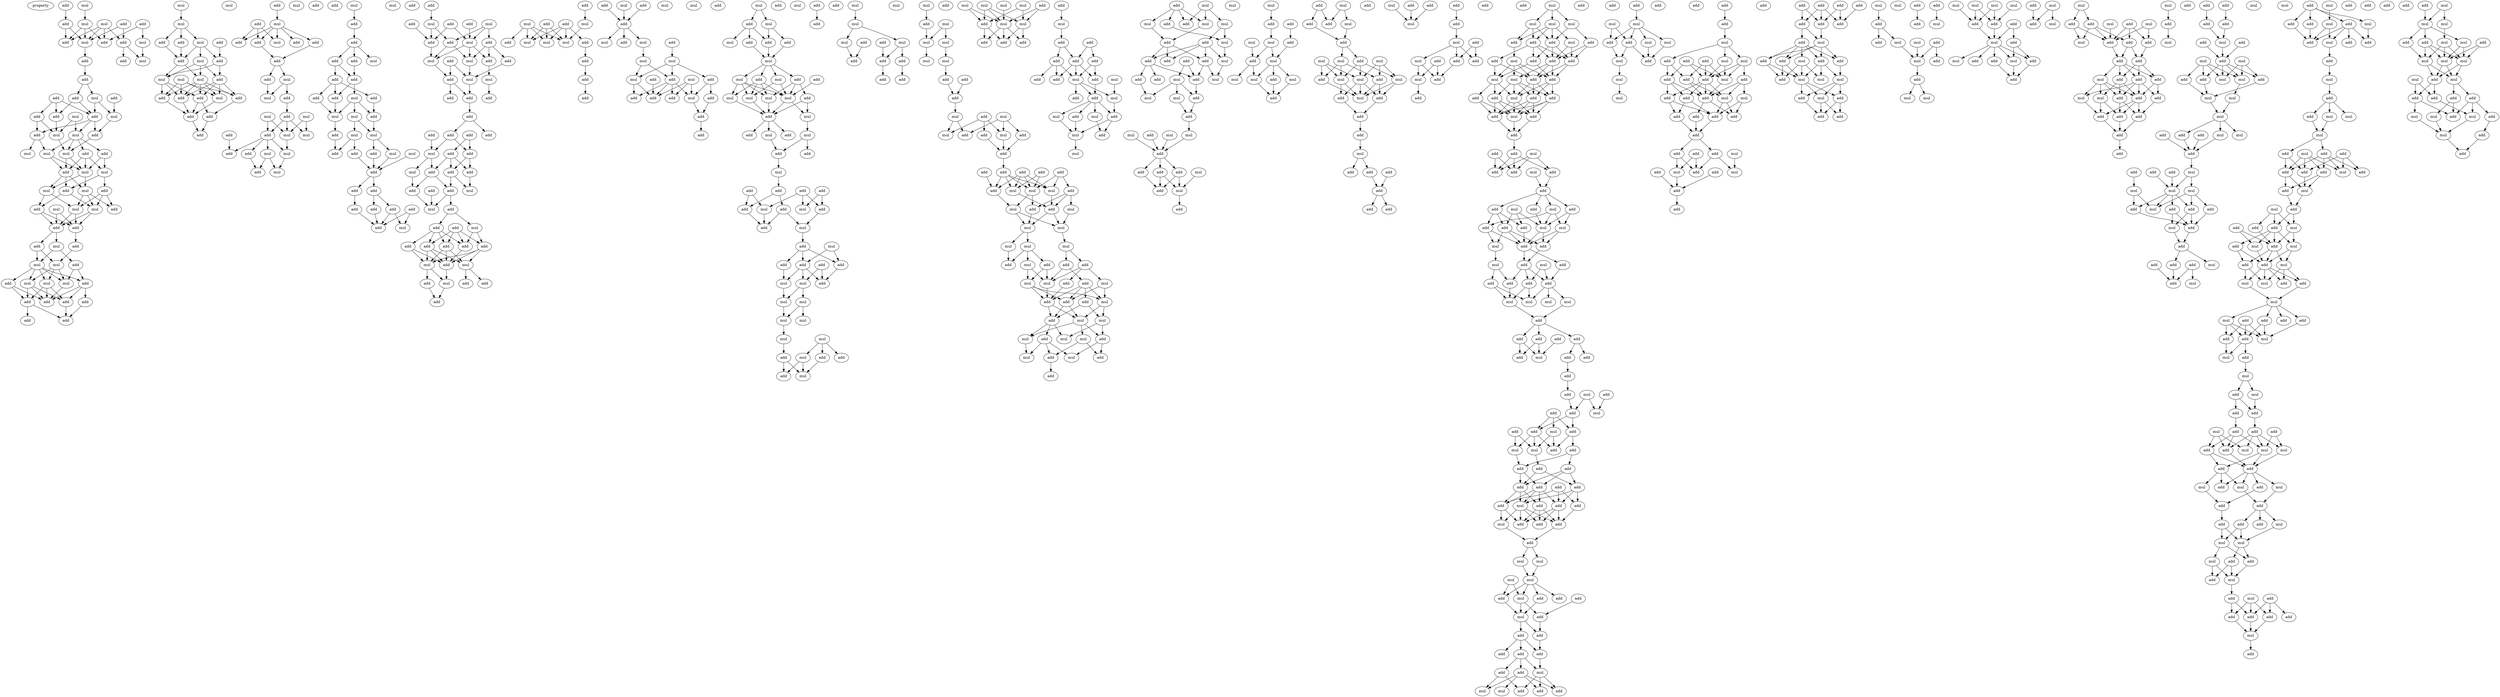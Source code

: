 digraph {
    node [fontcolor=black]
    property [mul=2,lf=1.9]
    0 [ label = mul ];
    1 [ label = add ];
    2 [ label = add ];
    3 [ label = mul ];
    4 [ label = mul ];
    5 [ label = add ];
    6 [ label = add ];
    7 [ label = add ];
    8 [ label = add ];
    9 [ label = mul ];
    10 [ label = mul ];
    11 [ label = add ];
    12 [ label = add ];
    13 [ label = add ];
    14 [ label = mul ];
    15 [ label = add ];
    16 [ label = mul ];
    17 [ label = add ];
    18 [ label = add ];
    19 [ label = add ];
    20 [ label = add ];
    21 [ label = mul ];
    22 [ label = mul ];
    23 [ label = add ];
    24 [ label = add ];
    25 [ label = add ];
    26 [ label = mul ];
    27 [ label = mul ];
    28 [ label = add ];
    29 [ label = mul ];
    30 [ label = mul ];
    31 [ label = add ];
    32 [ label = add ];
    33 [ label = mul ];
    34 [ label = mul ];
    35 [ label = mul ];
    36 [ label = add ];
    37 [ label = add ];
    38 [ label = mul ];
    39 [ label = add ];
    40 [ label = mul ];
    41 [ label = add ];
    42 [ label = add ];
    43 [ label = mul ];
    44 [ label = mul ];
    45 [ label = mul ];
    46 [ label = add ];
    47 [ label = add ];
    48 [ label = mul ];
    49 [ label = add ];
    50 [ label = add ];
    51 [ label = add ];
    52 [ label = mul ];
    53 [ label = mul ];
    54 [ label = mul ];
    55 [ label = add ];
    56 [ label = mul ];
    57 [ label = mul ];
    58 [ label = add ];
    59 [ label = add ];
    60 [ label = add ];
    61 [ label = add ];
    62 [ label = add ];
    63 [ label = add ];
    64 [ label = mul ];
    65 [ label = add ];
    66 [ label = mul ];
    67 [ label = add ];
    68 [ label = add ];
    69 [ label = add ];
    70 [ label = mul ];
    71 [ label = mul ];
    72 [ label = add ];
    73 [ label = add ];
    74 [ label = mul ];
    75 [ label = add ];
    76 [ label = mul ];
    77 [ label = mul ];
    78 [ label = add ];
    79 [ label = mul ];
    80 [ label = add ];
    81 [ label = add ];
    82 [ label = add ];
    83 [ label = add ];
    84 [ label = add ];
    85 [ label = add ];
    86 [ label = mul ];
    87 [ label = add ];
    88 [ label = add ];
    89 [ label = mul ];
    90 [ label = add ];
    91 [ label = mul ];
    92 [ label = add ];
    93 [ label = add ];
    94 [ label = add ];
    95 [ label = add ];
    96 [ label = add ];
    97 [ label = mul ];
    98 [ label = mul ];
    99 [ label = mul ];
    100 [ label = add ];
    101 [ label = mul ];
    102 [ label = mul ];
    103 [ label = add ];
    104 [ label = add ];
    105 [ label = mul ];
    106 [ label = add ];
    107 [ label = mul ];
    108 [ label = add ];
    109 [ label = mul ];
    110 [ label = mul ];
    111 [ label = add ];
    112 [ label = mul ];
    113 [ label = add ];
    114 [ label = add ];
    115 [ label = add ];
    116 [ label = mul ];
    117 [ label = mul ];
    118 [ label = add ];
    119 [ label = add ];
    120 [ label = add ];
    121 [ label = add ];
    122 [ label = mul ];
    123 [ label = add ];
    124 [ label = add ];
    125 [ label = add ];
    126 [ label = mul ];
    127 [ label = add ];
    128 [ label = add ];
    129 [ label = mul ];
    130 [ label = add ];
    131 [ label = mul ];
    132 [ label = mul ];
    133 [ label = mul ];
    134 [ label = add ];
    135 [ label = add ];
    136 [ label = add ];
    137 [ label = add ];
    138 [ label = mul ];
    139 [ label = mul ];
    140 [ label = add ];
    141 [ label = add ];
    142 [ label = add ];
    143 [ label = add ];
    144 [ label = add ];
    145 [ label = add ];
    146 [ label = add ];
    147 [ label = add ];
    148 [ label = mul ];
    149 [ label = add ];
    150 [ label = add ];
    151 [ label = mul ];
    152 [ label = add ];
    153 [ label = add ];
    154 [ label = add ];
    155 [ label = mul ];
    156 [ label = add ];
    157 [ label = add ];
    158 [ label = mul ];
    159 [ label = add ];
    160 [ label = add ];
    161 [ label = add ];
    162 [ label = mul ];
    163 [ label = add ];
    164 [ label = mul ];
    165 [ label = add ];
    166 [ label = mul ];
    167 [ label = mul ];
    168 [ label = add ];
    169 [ label = add ];
    170 [ label = add ];
    171 [ label = add ];
    172 [ label = add ];
    173 [ label = add ];
    174 [ label = add ];
    175 [ label = add ];
    176 [ label = mul ];
    177 [ label = add ];
    178 [ label = add ];
    179 [ label = add ];
    180 [ label = mul ];
    181 [ label = add ];
    182 [ label = add ];
    183 [ label = add ];
    184 [ label = add ];
    185 [ label = mul ];
    186 [ label = add ];
    187 [ label = mul ];
    188 [ label = add ];
    189 [ label = mul ];
    190 [ label = add ];
    191 [ label = add ];
    192 [ label = add ];
    193 [ label = add ];
    194 [ label = add ];
    195 [ label = add ];
    196 [ label = add ];
    197 [ label = mul ];
    198 [ label = add ];
    199 [ label = mul ];
    200 [ label = add ];
    201 [ label = add ];
    202 [ label = add ];
    203 [ label = mul ];
    204 [ label = add ];
    205 [ label = add ];
    206 [ label = add ];
    207 [ label = mul ];
    208 [ label = add ];
    209 [ label = mul ];
    210 [ label = add ];
    211 [ label = mul ];
    212 [ label = mul ];
    213 [ label = mul ];
    214 [ label = add ];
    215 [ label = add ];
    216 [ label = add ];
    217 [ label = add ];
    218 [ label = mul ];
    219 [ label = add ];
    220 [ label = mul ];
    221 [ label = add ];
    222 [ label = add ];
    223 [ label = add ];
    224 [ label = mul ];
    225 [ label = mul ];
    226 [ label = add ];
    227 [ label = mul ];
    228 [ label = mul ];
    229 [ label = mul ];
    230 [ label = add ];
    231 [ label = add ];
    232 [ label = mul ];
    233 [ label = mul ];
    234 [ label = add ];
    235 [ label = add ];
    236 [ label = add ];
    237 [ label = add ];
    238 [ label = add ];
    239 [ label = mul ];
    240 [ label = add ];
    241 [ label = add ];
    242 [ label = add ];
    243 [ label = mul ];
    244 [ label = add ];
    245 [ label = mul ];
    246 [ label = add ];
    247 [ label = add ];
    248 [ label = mul ];
    249 [ label = add ];
    250 [ label = mul ];
    251 [ label = add ];
    252 [ label = mul ];
    253 [ label = mul ];
    254 [ label = add ];
    255 [ label = add ];
    256 [ label = mul ];
    257 [ label = mul ];
    258 [ label = add ];
    259 [ label = mul ];
    260 [ label = mul ];
    261 [ label = add ];
    262 [ label = mul ];
    263 [ label = mul ];
    264 [ label = add ];
    265 [ label = mul ];
    266 [ label = add ];
    267 [ label = add ];
    268 [ label = add ];
    269 [ label = mul ];
    270 [ label = add ];
    271 [ label = add ];
    272 [ label = add ];
    273 [ label = add ];
    274 [ label = mul ];
    275 [ label = mul ];
    276 [ label = add ];
    277 [ label = add ];
    278 [ label = add ];
    279 [ label = add ];
    280 [ label = mul ];
    281 [ label = mul ];
    282 [ label = add ];
    283 [ label = add ];
    284 [ label = add ];
    285 [ label = add ];
    286 [ label = add ];
    287 [ label = add ];
    288 [ label = add ];
    289 [ label = mul ];
    290 [ label = mul ];
    291 [ label = mul ];
    292 [ label = mul ];
    293 [ label = mul ];
    294 [ label = mul ];
    295 [ label = mul ];
    296 [ label = mul ];
    297 [ label = mul ];
    298 [ label = add ];
    299 [ label = add ];
    300 [ label = add ];
    301 [ label = mul ];
    302 [ label = add ];
    303 [ label = mul ];
    304 [ label = add ];
    305 [ label = add ];
    306 [ label = add ];
    307 [ label = mul ];
    308 [ label = mul ];
    309 [ label = add ];
    310 [ label = mul ];
    311 [ label = mul ];
    312 [ label = add ];
    313 [ label = mul ];
    314 [ label = add ];
    315 [ label = add ];
    316 [ label = add ];
    317 [ label = add ];
    318 [ label = add ];
    319 [ label = mul ];
    320 [ label = add ];
    321 [ label = add ];
    322 [ label = mul ];
    323 [ label = mul ];
    324 [ label = mul ];
    325 [ label = mul ];
    326 [ label = mul ];
    327 [ label = add ];
    328 [ label = add ];
    329 [ label = add ];
    330 [ label = mul ];
    331 [ label = add ];
    332 [ label = mul ];
    333 [ label = mul ];
    334 [ label = mul ];
    335 [ label = add ];
    336 [ label = add ];
    337 [ label = add ];
    338 [ label = add ];
    339 [ label = add ];
    340 [ label = add ];
    341 [ label = add ];
    342 [ label = add ];
    343 [ label = add ];
    344 [ label = mul ];
    345 [ label = add ];
    346 [ label = add ];
    347 [ label = mul ];
    348 [ label = mul ];
    349 [ label = add ];
    350 [ label = add ];
    351 [ label = mul ];
    352 [ label = mul ];
    353 [ label = mul ];
    354 [ label = mul ];
    355 [ label = mul ];
    356 [ label = mul ];
    357 [ label = mul ];
    358 [ label = add ];
    359 [ label = mul ];
    360 [ label = add ];
    361 [ label = add ];
    362 [ label = add ];
    363 [ label = mul ];
    364 [ label = mul ];
    365 [ label = add ];
    366 [ label = add ];
    367 [ label = mul ];
    368 [ label = add ];
    369 [ label = mul ];
    370 [ label = add ];
    371 [ label = add ];
    372 [ label = add ];
    373 [ label = mul ];
    374 [ label = mul ];
    375 [ label = mul ];
    376 [ label = mul ];
    377 [ label = add ];
    378 [ label = add ];
    379 [ label = mul ];
    380 [ label = mul ];
    381 [ label = add ];
    382 [ label = mul ];
    383 [ label = add ];
    384 [ label = add ];
    385 [ label = mul ];
    386 [ label = mul ];
    387 [ label = add ];
    388 [ label = mul ];
    389 [ label = mul ];
    390 [ label = mul ];
    391 [ label = mul ];
    392 [ label = add ];
    393 [ label = add ];
    394 [ label = add ];
    395 [ label = add ];
    396 [ label = add ];
    397 [ label = mul ];
    398 [ label = add ];
    399 [ label = add ];
    400 [ label = add ];
    401 [ label = add ];
    402 [ label = add ];
    403 [ label = add ];
    404 [ label = mul ];
    405 [ label = add ];
    406 [ label = mul ];
    407 [ label = add ];
    408 [ label = mul ];
    409 [ label = add ];
    410 [ label = add ];
    411 [ label = mul ];
    412 [ label = add ];
    413 [ label = mul ];
    414 [ label = add ];
    415 [ label = mul ];
    416 [ label = add ];
    417 [ label = mul ];
    418 [ label = add ];
    419 [ label = mul ];
    420 [ label = mul ];
    421 [ label = add ];
    422 [ label = add ];
    423 [ label = mul ];
    424 [ label = mul ];
    425 [ label = mul ];
    426 [ label = add ];
    427 [ label = add ];
    428 [ label = add ];
    429 [ label = add ];
    430 [ label = add ];
    431 [ label = add ];
    432 [ label = mul ];
    433 [ label = add ];
    434 [ label = add ];
    435 [ label = mul ];
    436 [ label = add ];
    437 [ label = mul ];
    438 [ label = mul ];
    439 [ label = mul ];
    440 [ label = add ];
    441 [ label = add ];
    442 [ label = mul ];
    443 [ label = add ];
    444 [ label = mul ];
    445 [ label = mul ];
    446 [ label = add ];
    447 [ label = add ];
    448 [ label = add ];
    449 [ label = add ];
    450 [ label = mul ];
    451 [ label = add ];
    452 [ label = mul ];
    453 [ label = add ];
    454 [ label = mul ];
    455 [ label = mul ];
    456 [ label = add ];
    457 [ label = add ];
    458 [ label = add ];
    459 [ label = mul ];
    460 [ label = mul ];
    461 [ label = add ];
    462 [ label = mul ];
    463 [ label = add ];
    464 [ label = mul ];
    465 [ label = mul ];
    466 [ label = mul ];
    467 [ label = add ];
    468 [ label = mul ];
    469 [ label = add ];
    470 [ label = add ];
    471 [ label = mul ];
    472 [ label = add ];
    473 [ label = add ];
    474 [ label = add ];
    475 [ label = mul ];
    476 [ label = mul ];
    477 [ label = mul ];
    478 [ label = mul ];
    479 [ label = add ];
    480 [ label = mul ];
    481 [ label = mul ];
    482 [ label = add ];
    483 [ label = add ];
    484 [ label = add ];
    485 [ label = mul ];
    486 [ label = add ];
    487 [ label = add ];
    488 [ label = add ];
    489 [ label = mul ];
    490 [ label = add ];
    491 [ label = add ];
    492 [ label = add ];
    493 [ label = add ];
    494 [ label = add ];
    495 [ label = mul ];
    496 [ label = add ];
    497 [ label = add ];
    498 [ label = add ];
    499 [ label = mul ];
    500 [ label = add ];
    501 [ label = add ];
    502 [ label = add ];
    503 [ label = mul ];
    504 [ label = add ];
    505 [ label = add ];
    506 [ label = add ];
    507 [ label = add ];
    508 [ label = add ];
    509 [ label = mul ];
    510 [ label = add ];
    511 [ label = mul ];
    512 [ label = mul ];
    513 [ label = add ];
    514 [ label = mul ];
    515 [ label = mul ];
    516 [ label = mul ];
    517 [ label = mul ];
    518 [ label = add ];
    519 [ label = add ];
    520 [ label = add ];
    521 [ label = add ];
    522 [ label = add ];
    523 [ label = add ];
    524 [ label = add ];
    525 [ label = add ];
    526 [ label = mul ];
    527 [ label = mul ];
    528 [ label = mul ];
    529 [ label = add ];
    530 [ label = add ];
    531 [ label = mul ];
    532 [ label = add ];
    533 [ label = add ];
    534 [ label = add ];
    535 [ label = add ];
    536 [ label = add ];
    537 [ label = add ];
    538 [ label = mul ];
    539 [ label = add ];
    540 [ label = mul ];
    541 [ label = add ];
    542 [ label = add ];
    543 [ label = add ];
    544 [ label = add ];
    545 [ label = mul ];
    546 [ label = add ];
    547 [ label = add ];
    548 [ label = mul ];
    549 [ label = add ];
    550 [ label = mul ];
    551 [ label = add ];
    552 [ label = add ];
    553 [ label = mul ];
    554 [ label = add ];
    555 [ label = mul ];
    556 [ label = add ];
    557 [ label = add ];
    558 [ label = add ];
    559 [ label = add ];
    560 [ label = mul ];
    561 [ label = mul ];
    562 [ label = mul ];
    563 [ label = add ];
    564 [ label = add ];
    565 [ label = add ];
    566 [ label = add ];
    567 [ label = add ];
    568 [ label = add ];
    569 [ label = mul ];
    570 [ label = mul ];
    571 [ label = mul ];
    572 [ label = mul ];
    573 [ label = add ];
    574 [ label = add ];
    575 [ label = add ];
    576 [ label = add ];
    577 [ label = add ];
    578 [ label = add ];
    579 [ label = add ];
    580 [ label = add ];
    581 [ label = mul ];
    582 [ label = add ];
    583 [ label = add ];
    584 [ label = add ];
    585 [ label = add ];
    586 [ label = add ];
    587 [ label = mul ];
    588 [ label = mul ];
    589 [ label = add ];
    590 [ label = add ];
    591 [ label = add ];
    592 [ label = add ];
    593 [ label = mul ];
    594 [ label = add ];
    595 [ label = mul ];
    596 [ label = mul ];
    597 [ label = add ];
    598 [ label = add ];
    599 [ label = add ];
    600 [ label = add ];
    601 [ label = add ];
    602 [ label = add ];
    603 [ label = add ];
    604 [ label = add ];
    605 [ label = add ];
    606 [ label = add ];
    607 [ label = add ];
    608 [ label = mul ];
    609 [ label = add ];
    610 [ label = add ];
    611 [ label = add ];
    612 [ label = add ];
    613 [ label = add ];
    614 [ label = mul ];
    615 [ label = add ];
    616 [ label = mul ];
    617 [ label = mul ];
    618 [ label = mul ];
    619 [ label = mul ];
    620 [ label = add ];
    621 [ label = mul ];
    622 [ label = add ];
    623 [ label = add ];
    624 [ label = add ];
    625 [ label = add ];
    626 [ label = mul ];
    627 [ label = add ];
    628 [ label = add ];
    629 [ label = add ];
    630 [ label = add ];
    631 [ label = add ];
    632 [ label = add ];
    633 [ label = add ];
    634 [ label = mul ];
    635 [ label = mul ];
    636 [ label = add ];
    637 [ label = add ];
    638 [ label = add ];
    639 [ label = mul ];
    640 [ label = add ];
    641 [ label = mul ];
    642 [ label = mul ];
    643 [ label = add ];
    644 [ label = mul ];
    645 [ label = add ];
    646 [ label = mul ];
    647 [ label = mul ];
    648 [ label = add ];
    649 [ label = mul ];
    650 [ label = add ];
    651 [ label = add ];
    652 [ label = add ];
    653 [ label = mul ];
    654 [ label = add ];
    655 [ label = mul ];
    656 [ label = add ];
    657 [ label = mul ];
    658 [ label = mul ];
    659 [ label = add ];
    660 [ label = add ];
    661 [ label = mul ];
    662 [ label = add ];
    663 [ label = add ];
    664 [ label = add ];
    665 [ label = add ];
    666 [ label = add ];
    667 [ label = mul ];
    668 [ label = mul ];
    669 [ label = add ];
    670 [ label = add ];
    671 [ label = add ];
    672 [ label = add ];
    673 [ label = add ];
    674 [ label = add ];
    675 [ label = add ];
    676 [ label = add ];
    677 [ label = mul ];
    678 [ label = add ];
    679 [ label = add ];
    680 [ label = add ];
    681 [ label = mul ];
    682 [ label = add ];
    683 [ label = add ];
    684 [ label = add ];
    685 [ label = mul ];
    686 [ label = add ];
    687 [ label = add ];
    688 [ label = add ];
    689 [ label = add ];
    690 [ label = add ];
    691 [ label = add ];
    692 [ label = add ];
    693 [ label = add ];
    694 [ label = add ];
    695 [ label = mul ];
    696 [ label = add ];
    697 [ label = add ];
    698 [ label = add ];
    699 [ label = add ];
    700 [ label = mul ];
    701 [ label = add ];
    702 [ label = add ];
    703 [ label = mul ];
    704 [ label = mul ];
    705 [ label = mul ];
    706 [ label = add ];
    707 [ label = add ];
    708 [ label = mul ];
    709 [ label = mul ];
    710 [ label = add ];
    711 [ label = add ];
    712 [ label = add ];
    713 [ label = add ];
    714 [ label = mul ];
    715 [ label = add ];
    716 [ label = mul ];
    717 [ label = mul ];
    718 [ label = add ];
    719 [ label = mul ];
    720 [ label = add ];
    721 [ label = add ];
    722 [ label = mul ];
    723 [ label = add ];
    724 [ label = mul ];
    725 [ label = add ];
    726 [ label = mul ];
    727 [ label = mul ];
    728 [ label = mul ];
    729 [ label = mul ];
    730 [ label = mul ];
    731 [ label = add ];
    732 [ label = add ];
    733 [ label = add ];
    734 [ label = mul ];
    735 [ label = add ];
    736 [ label = add ];
    737 [ label = add ];
    738 [ label = mul ];
    739 [ label = mul ];
    740 [ label = add ];
    741 [ label = add ];
    742 [ label = add ];
    743 [ label = mul ];
    744 [ label = mul ];
    745 [ label = add ];
    746 [ label = mul ];
    747 [ label = add ];
    748 [ label = add ];
    749 [ label = mul ];
    750 [ label = mul ];
    751 [ label = add ];
    752 [ label = mul ];
    753 [ label = add ];
    754 [ label = add ];
    755 [ label = add ];
    756 [ label = add ];
    757 [ label = add ];
    758 [ label = add ];
    759 [ label = add ];
    760 [ label = add ];
    761 [ label = mul ];
    762 [ label = mul ];
    763 [ label = add ];
    764 [ label = add ];
    765 [ label = add ];
    766 [ label = mul ];
    767 [ label = add ];
    768 [ label = add ];
    769 [ label = add ];
    770 [ label = add ];
    771 [ label = mul ];
    772 [ label = add ];
    773 [ label = add ];
    774 [ label = add ];
    775 [ label = add ];
    776 [ label = mul ];
    777 [ label = add ];
    778 [ label = add ];
    779 [ label = add ];
    780 [ label = add ];
    781 [ label = mul ];
    782 [ label = add ];
    783 [ label = add ];
    784 [ label = mul ];
    785 [ label = mul ];
    786 [ label = add ];
    787 [ label = mul ];
    788 [ label = mul ];
    789 [ label = add ];
    790 [ label = add ];
    791 [ label = mul ];
    792 [ label = mul ];
    793 [ label = mul ];
    794 [ label = mul ];
    795 [ label = mul ];
    796 [ label = add ];
    797 [ label = add ];
    798 [ label = mul ];
    799 [ label = add ];
    800 [ label = add ];
    801 [ label = add ];
    802 [ label = add ];
    803 [ label = mul ];
    804 [ label = add ];
    805 [ label = mul ];
    806 [ label = mul ];
    807 [ label = mul ];
    808 [ label = add ];
    809 [ label = add ];
    810 [ label = add ];
    811 [ label = mul ];
    812 [ label = add ];
    813 [ label = add ];
    814 [ label = mul ];
    815 [ label = add ];
    816 [ label = add ];
    817 [ label = add ];
    818 [ label = mul ];
    819 [ label = add ];
    820 [ label = mul ];
    821 [ label = add ];
    822 [ label = mul ];
    823 [ label = add ];
    824 [ label = mul ];
    825 [ label = mul ];
    826 [ label = add ];
    827 [ label = add ];
    828 [ label = add ];
    829 [ label = mul ];
    830 [ label = mul ];
    831 [ label = add ];
    832 [ label = add ];
    833 [ label = add ];
    834 [ label = add ];
    835 [ label = add ];
    836 [ label = mul ];
    837 [ label = add ];
    838 [ label = add ];
    839 [ label = add ];
    840 [ label = mul ];
    841 [ label = mul ];
    842 [ label = add ];
    843 [ label = mul ];
    844 [ label = mul ];
    845 [ label = add ];
    846 [ label = add ];
    847 [ label = add ];
    848 [ label = mul ];
    849 [ label = add ];
    850 [ label = add ];
    851 [ label = add ];
    852 [ label = add ];
    853 [ label = add ];
    854 [ label = mul ];
    855 [ label = add ];
    856 [ label = mul ];
    857 [ label = add ];
    858 [ label = add ];
    859 [ label = add ];
    860 [ label = mul ];
    861 [ label = add ];
    862 [ label = add ];
    863 [ label = mul ];
    864 [ label = mul ];
    865 [ label = add ];
    866 [ label = mul ];
    867 [ label = add ];
    868 [ label = add ];
    869 [ label = mul ];
    870 [ label = add ];
    871 [ label = mul ];
    872 [ label = mul ];
    873 [ label = mul ];
    874 [ label = add ];
    875 [ label = add ];
    876 [ label = add ];
    877 [ label = add ];
    878 [ label = add ];
    879 [ label = mul ];
    880 [ label = add ];
    881 [ label = mul ];
    882 [ label = add ];
    883 [ label = mul ];
    884 [ label = add ];
    885 [ label = mul ];
    886 [ label = add ];
    887 [ label = add ];
    888 [ label = add ];
    889 [ label = add ];
    890 [ label = add ];
    891 [ label = mul ];
    892 [ label = add ];
    893 [ label = mul ];
    894 [ label = mul ];
    895 [ label = add ];
    896 [ label = mul ];
    897 [ label = add ];
    898 [ label = add ];
    899 [ label = mul ];
    900 [ label = mul ];
    901 [ label = mul ];
    902 [ label = add ];
    903 [ label = add ];
    904 [ label = add ];
    905 [ label = add ];
    906 [ label = add ];
    907 [ label = mul ];
    908 [ label = add ];
    909 [ label = add ];
    910 [ label = mul ];
    911 [ label = mul ];
    912 [ label = add ];
    913 [ label = mul ];
    914 [ label = add ];
    915 [ label = mul ];
    916 [ label = add ];
    917 [ label = mul ];
    918 [ label = add ];
    919 [ label = add ];
    920 [ label = add ];
    921 [ label = add ];
    922 [ label = add ];
    923 [ label = add ];
    924 [ label = add ];
    925 [ label = mul ];
    926 [ label = add ];
    927 [ label = add ];
    928 [ label = mul ];
    929 [ label = mul ];
    930 [ label = mul ];
    931 [ label = mul ];
    932 [ label = add ];
    933 [ label = mul ];
    934 [ label = add ];
    935 [ label = add ];
    936 [ label = mul ];
    937 [ label = mul ];
    938 [ label = mul ];
    939 [ label = mul ];
    940 [ label = add ];
    941 [ label = mul ];
    942 [ label = add ];
    943 [ label = add ];
    944 [ label = add ];
    945 [ label = add ];
    946 [ label = mul ];
    947 [ label = mul ];
    948 [ label = add ];
    949 [ label = mul ];
    950 [ label = add ];
    951 [ label = mul ];
    952 [ label = add ];
    953 [ label = add ];
    0 -> 4 [ name = 0 ];
    1 -> 2 [ name = 1 ];
    2 -> 7 [ name = 2 ];
    2 -> 9 [ name = 3 ];
    3 -> 7 [ name = 4 ];
    3 -> 8 [ name = 5 ];
    3 -> 9 [ name = 6 ];
    3 -> 11 [ name = 7 ];
    4 -> 7 [ name = 8 ];
    4 -> 9 [ name = 9 ];
    4 -> 11 [ name = 10 ];
    5 -> 10 [ name = 11 ];
    5 -> 11 [ name = 12 ];
    6 -> 8 [ name = 13 ];
    6 -> 9 [ name = 14 ];
    8 -> 13 [ name = 15 ];
    8 -> 14 [ name = 16 ];
    9 -> 12 [ name = 17 ];
    10 -> 14 [ name = 18 ];
    12 -> 15 [ name = 19 ];
    15 -> 16 [ name = 20 ];
    15 -> 19 [ name = 21 ];
    16 -> 20 [ name = 22 ];
    16 -> 22 [ name = 23 ];
    17 -> 20 [ name = 24 ];
    17 -> 23 [ name = 25 ];
    17 -> 24 [ name = 26 ];
    18 -> 22 [ name = 27 ];
    19 -> 20 [ name = 28 ];
    19 -> 24 [ name = 29 ];
    20 -> 25 [ name = 30 ];
    20 -> 26 [ name = 31 ];
    20 -> 28 [ name = 32 ];
    21 -> 26 [ name = 33 ];
    21 -> 27 [ name = 34 ];
    22 -> 28 [ name = 35 ];
    23 -> 25 [ name = 36 ];
    23 -> 27 [ name = 37 ];
    24 -> 27 [ name = 38 ];
    25 -> 29 [ name = 39 ];
    25 -> 33 [ name = 40 ];
    26 -> 29 [ name = 41 ];
    26 -> 30 [ name = 42 ];
    26 -> 31 [ name = 43 ];
    26 -> 32 [ name = 44 ];
    27 -> 30 [ name = 45 ];
    28 -> 30 [ name = 46 ];
    29 -> 34 [ name = 47 ];
    29 -> 36 [ name = 48 ];
    30 -> 34 [ name = 49 ];
    30 -> 36 [ name = 50 ];
    31 -> 34 [ name = 51 ];
    31 -> 35 [ name = 52 ];
    32 -> 34 [ name = 53 ];
    32 -> 35 [ name = 54 ];
    32 -> 36 [ name = 55 ];
    34 -> 38 [ name = 56 ];
    34 -> 40 [ name = 57 ];
    35 -> 37 [ name = 58 ];
    35 -> 39 [ name = 59 ];
    36 -> 37 [ name = 60 ];
    36 -> 38 [ name = 61 ];
    36 -> 40 [ name = 62 ];
    37 -> 42 [ name = 63 ];
    37 -> 45 [ name = 64 ];
    38 -> 42 [ name = 65 ];
    38 -> 43 [ name = 66 ];
    39 -> 41 [ name = 67 ];
    39 -> 43 [ name = 68 ];
    39 -> 45 [ name = 69 ];
    40 -> 41 [ name = 70 ];
    40 -> 43 [ name = 71 ];
    40 -> 45 [ name = 72 ];
    42 -> 46 [ name = 73 ];
    42 -> 47 [ name = 74 ];
    43 -> 46 [ name = 75 ];
    43 -> 47 [ name = 76 ];
    44 -> 46 [ name = 77 ];
    44 -> 47 [ name = 78 ];
    45 -> 46 [ name = 79 ];
    45 -> 47 [ name = 80 ];
    46 -> 49 [ name = 81 ];
    47 -> 48 [ name = 82 ];
    47 -> 50 [ name = 83 ];
    48 -> 51 [ name = 84 ];
    48 -> 53 [ name = 85 ];
    49 -> 52 [ name = 86 ];
    50 -> 52 [ name = 87 ];
    50 -> 53 [ name = 88 ];
    51 -> 56 [ name = 89 ];
    51 -> 58 [ name = 90 ];
    52 -> 54 [ name = 91 ];
    52 -> 56 [ name = 92 ];
    52 -> 57 [ name = 93 ];
    53 -> 54 [ name = 94 ];
    53 -> 55 [ name = 95 ];
    53 -> 56 [ name = 96 ];
    53 -> 57 [ name = 97 ];
    53 -> 58 [ name = 98 ];
    54 -> 59 [ name = 99 ];
    54 -> 61 [ name = 100 ];
    54 -> 62 [ name = 101 ];
    55 -> 59 [ name = 102 ];
    55 -> 61 [ name = 103 ];
    56 -> 61 [ name = 104 ];
    57 -> 59 [ name = 105 ];
    57 -> 61 [ name = 106 ];
    57 -> 62 [ name = 107 ];
    58 -> 60 [ name = 108 ];
    58 -> 61 [ name = 109 ];
    58 -> 62 [ name = 110 ];
    59 -> 63 [ name = 111 ];
    59 -> 65 [ name = 112 ];
    60 -> 65 [ name = 113 ];
    62 -> 65 [ name = 114 ];
    64 -> 66 [ name = 115 ];
    66 -> 68 [ name = 116 ];
    66 -> 69 [ name = 117 ];
    66 -> 70 [ name = 118 ];
    67 -> 73 [ name = 119 ];
    68 -> 72 [ name = 120 ];
    69 -> 72 [ name = 121 ];
    70 -> 71 [ name = 122 ];
    70 -> 72 [ name = 123 ];
    70 -> 73 [ name = 124 ];
    71 -> 75 [ name = 125 ];
    71 -> 76 [ name = 126 ];
    71 -> 77 [ name = 127 ];
    72 -> 76 [ name = 128 ];
    72 -> 77 [ name = 129 ];
    73 -> 75 [ name = 130 ];
    73 -> 77 [ name = 131 ];
    74 -> 78 [ name = 132 ];
    74 -> 79 [ name = 133 ];
    74 -> 80 [ name = 134 ];
    74 -> 81 [ name = 135 ];
    75 -> 79 [ name = 136 ];
    75 -> 80 [ name = 137 ];
    75 -> 81 [ name = 138 ];
    75 -> 82 [ name = 139 ];
    76 -> 78 [ name = 140 ];
    76 -> 79 [ name = 141 ];
    76 -> 80 [ name = 142 ];
    76 -> 81 [ name = 143 ];
    76 -> 82 [ name = 144 ];
    77 -> 78 [ name = 145 ];
    77 -> 81 [ name = 146 ];
    77 -> 82 [ name = 147 ];
    78 -> 84 [ name = 148 ];
    79 -> 84 [ name = 149 ];
    80 -> 83 [ name = 150 ];
    81 -> 84 [ name = 151 ];
    82 -> 83 [ name = 152 ];
    82 -> 84 [ name = 153 ];
    83 -> 85 [ name = 154 ];
    84 -> 85 [ name = 155 ];
    87 -> 89 [ name = 156 ];
    88 -> 90 [ name = 157 ];
    88 -> 91 [ name = 158 ];
    88 -> 93 [ name = 159 ];
    89 -> 90 [ name = 160 ];
    89 -> 91 [ name = 161 ];
    89 -> 92 [ name = 162 ];
    89 -> 93 [ name = 163 ];
    89 -> 94 [ name = 164 ];
    93 -> 95 [ name = 165 ];
    94 -> 95 [ name = 166 ];
    95 -> 96 [ name = 167 ];
    95 -> 98 [ name = 168 ];
    96 -> 99 [ name = 169 ];
    98 -> 99 [ name = 170 ];
    98 -> 100 [ name = 171 ];
    100 -> 103 [ name = 172 ];
    101 -> 105 [ name = 173 ];
    101 -> 107 [ name = 174 ];
    102 -> 104 [ name = 175 ];
    102 -> 107 [ name = 176 ];
    103 -> 104 [ name = 177 ];
    103 -> 105 [ name = 178 ];
    103 -> 107 [ name = 179 ];
    104 -> 108 [ name = 180 ];
    104 -> 109 [ name = 181 ];
    104 -> 110 [ name = 182 ];
    104 -> 111 [ name = 183 ];
    106 -> 108 [ name = 184 ];
    107 -> 110 [ name = 185 ];
    109 -> 112 [ name = 186 ];
    109 -> 113 [ name = 187 ];
    110 -> 112 [ name = 188 ];
    111 -> 113 [ name = 189 ];
    116 -> 118 [ name = 190 ];
    118 -> 119 [ name = 191 ];
    119 -> 120 [ name = 192 ];
    119 -> 121 [ name = 193 ];
    119 -> 122 [ name = 194 ];
    120 -> 123 [ name = 195 ];
    120 -> 124 [ name = 196 ];
    121 -> 124 [ name = 197 ];
    123 -> 125 [ name = 198 ];
    123 -> 127 [ name = 199 ];
    123 -> 128 [ name = 200 ];
    124 -> 126 [ name = 201 ];
    124 -> 128 [ name = 202 ];
    125 -> 130 [ name = 203 ];
    126 -> 129 [ name = 204 ];
    126 -> 130 [ name = 205 ];
    126 -> 131 [ name = 206 ];
    127 -> 129 [ name = 207 ];
    128 -> 129 [ name = 208 ];
    129 -> 134 [ name = 209 ];
    130 -> 132 [ name = 210 ];
    131 -> 132 [ name = 211 ];
    131 -> 133 [ name = 212 ];
    132 -> 137 [ name = 213 ];
    132 -> 139 [ name = 214 ];
    133 -> 135 [ name = 215 ];
    133 -> 136 [ name = 216 ];
    134 -> 136 [ name = 217 ];
    135 -> 140 [ name = 218 ];
    137 -> 140 [ name = 219 ];
    138 -> 140 [ name = 220 ];
    139 -> 140 [ name = 221 ];
    140 -> 142 [ name = 222 ];
    140 -> 143 [ name = 223 ];
    142 -> 147 [ name = 224 ];
    143 -> 144 [ name = 225 ];
    143 -> 146 [ name = 226 ];
    144 -> 148 [ name = 227 ];
    144 -> 149 [ name = 228 ];
    145 -> 148 [ name = 229 ];
    145 -> 149 [ name = 230 ];
    146 -> 149 [ name = 231 ];
    147 -> 149 [ name = 232 ];
    150 -> 155 [ name = 233 ];
    151 -> 156 [ name = 234 ];
    151 -> 158 [ name = 235 ];
    151 -> 159 [ name = 236 ];
    152 -> 157 [ name = 237 ];
    152 -> 158 [ name = 238 ];
    153 -> 157 [ name = 239 ];
    154 -> 158 [ name = 240 ];
    155 -> 157 [ name = 241 ];
    155 -> 159 [ name = 242 ];
    156 -> 160 [ name = 243 ];
    156 -> 161 [ name = 244 ];
    156 -> 164 [ name = 245 ];
    157 -> 162 [ name = 246 ];
    158 -> 161 [ name = 247 ];
    158 -> 162 [ name = 248 ];
    158 -> 164 [ name = 249 ];
    159 -> 162 [ name = 250 ];
    159 -> 164 [ name = 251 ];
    160 -> 167 [ name = 252 ];
    161 -> 166 [ name = 253 ];
    162 -> 165 [ name = 254 ];
    163 -> 165 [ name = 255 ];
    163 -> 167 [ name = 256 ];
    164 -> 167 [ name = 257 ];
    165 -> 168 [ name = 258 ];
    165 -> 170 [ name = 259 ];
    166 -> 169 [ name = 260 ];
    167 -> 168 [ name = 261 ];
    168 -> 171 [ name = 262 ];
    171 -> 172 [ name = 263 ];
    171 -> 173 [ name = 264 ];
    172 -> 176 [ name = 265 ];
    172 -> 178 [ name = 266 ];
    174 -> 177 [ name = 267 ];
    174 -> 178 [ name = 268 ];
    175 -> 176 [ name = 269 ];
    176 -> 179 [ name = 270 ];
    176 -> 180 [ name = 271 ];
    177 -> 179 [ name = 272 ];
    177 -> 181 [ name = 273 ];
    177 -> 182 [ name = 274 ];
    178 -> 181 [ name = 275 ];
    178 -> 182 [ name = 276 ];
    179 -> 183 [ name = 277 ];
    179 -> 186 [ name = 278 ];
    180 -> 183 [ name = 279 ];
    181 -> 185 [ name = 280 ];
    181 -> 186 [ name = 281 ];
    182 -> 185 [ name = 282 ];
    183 -> 187 [ name = 283 ];
    184 -> 187 [ name = 284 ];
    186 -> 187 [ name = 285 ];
    186 -> 188 [ name = 286 ];
    188 -> 189 [ name = 287 ];
    188 -> 190 [ name = 288 ];
    189 -> 192 [ name = 289 ];
    189 -> 194 [ name = 290 ];
    190 -> 193 [ name = 291 ];
    190 -> 194 [ name = 292 ];
    190 -> 195 [ name = 293 ];
    190 -> 196 [ name = 294 ];
    191 -> 192 [ name = 295 ];
    191 -> 193 [ name = 296 ];
    191 -> 194 [ name = 297 ];
    191 -> 195 [ name = 298 ];
    192 -> 197 [ name = 299 ];
    192 -> 198 [ name = 300 ];
    192 -> 199 [ name = 301 ];
    193 -> 197 [ name = 302 ];
    193 -> 198 [ name = 303 ];
    193 -> 199 [ name = 304 ];
    194 -> 198 [ name = 305 ];
    195 -> 197 [ name = 306 ];
    195 -> 198 [ name = 307 ];
    195 -> 199 [ name = 308 ];
    196 -> 198 [ name = 309 ];
    196 -> 199 [ name = 310 ];
    197 -> 200 [ name = 311 ];
    197 -> 202 [ name = 312 ];
    198 -> 203 [ name = 313 ];
    199 -> 201 [ name = 314 ];
    199 -> 203 [ name = 315 ];
    201 -> 204 [ name = 316 ];
    203 -> 204 [ name = 317 ];
    205 -> 209 [ name = 318 ];
    206 -> 211 [ name = 319 ];
    206 -> 212 [ name = 320 ];
    206 -> 213 [ name = 321 ];
    207 -> 210 [ name = 322 ];
    207 -> 211 [ name = 323 ];
    207 -> 212 [ name = 324 ];
    207 -> 213 [ name = 325 ];
    208 -> 211 [ name = 326 ];
    208 -> 212 [ name = 327 ];
    208 -> 213 [ name = 328 ];
    208 -> 214 [ name = 329 ];
    209 -> 211 [ name = 330 ];
    214 -> 215 [ name = 331 ];
    215 -> 216 [ name = 332 ];
    216 -> 219 [ name = 333 ];
    217 -> 222 [ name = 334 ];
    220 -> 222 [ name = 335 ];
    221 -> 222 [ name = 336 ];
    222 -> 225 [ name = 337 ];
    222 -> 226 [ name = 338 ];
    222 -> 227 [ name = 339 ];
    223 -> 229 [ name = 340 ];
    227 -> 228 [ name = 341 ];
    228 -> 231 [ name = 342 ];
    228 -> 233 [ name = 343 ];
    229 -> 230 [ name = 344 ];
    229 -> 231 [ name = 345 ];
    229 -> 233 [ name = 346 ];
    230 -> 238 [ name = 347 ];
    230 -> 239 [ name = 348 ];
    231 -> 235 [ name = 349 ];
    231 -> 236 [ name = 350 ];
    231 -> 237 [ name = 351 ];
    231 -> 239 [ name = 352 ];
    232 -> 235 [ name = 353 ];
    232 -> 236 [ name = 354 ];
    232 -> 239 [ name = 355 ];
    233 -> 235 [ name = 356 ];
    233 -> 237 [ name = 357 ];
    234 -> 235 [ name = 358 ];
    238 -> 240 [ name = 359 ];
    239 -> 240 [ name = 360 ];
    240 -> 241 [ name = 361 ];
    243 -> 244 [ name = 362 ];
    243 -> 245 [ name = 363 ];
    244 -> 246 [ name = 364 ];
    244 -> 248 [ name = 365 ];
    244 -> 249 [ name = 366 ];
    245 -> 246 [ name = 367 ];
    245 -> 247 [ name = 368 ];
    246 -> 250 [ name = 369 ];
    247 -> 250 [ name = 370 ];
    249 -> 250 [ name = 371 ];
    250 -> 251 [ name = 372 ];
    250 -> 252 [ name = 373 ];
    250 -> 253 [ name = 374 ];
    250 -> 254 [ name = 375 ];
    251 -> 257 [ name = 376 ];
    251 -> 258 [ name = 377 ];
    251 -> 259 [ name = 378 ];
    252 -> 256 [ name = 379 ];
    252 -> 257 [ name = 380 ];
    252 -> 259 [ name = 381 ];
    252 -> 260 [ name = 382 ];
    253 -> 259 [ name = 383 ];
    253 -> 260 [ name = 384 ];
    254 -> 256 [ name = 385 ];
    254 -> 257 [ name = 386 ];
    254 -> 259 [ name = 387 ];
    254 -> 260 [ name = 388 ];
    255 -> 259 [ name = 389 ];
    256 -> 261 [ name = 390 ];
    257 -> 261 [ name = 391 ];
    258 -> 261 [ name = 392 ];
    258 -> 262 [ name = 393 ];
    259 -> 261 [ name = 394 ];
    259 -> 262 [ name = 395 ];
    260 -> 261 [ name = 396 ];
    261 -> 263 [ name = 397 ];
    261 -> 264 [ name = 398 ];
    261 -> 266 [ name = 399 ];
    262 -> 265 [ name = 400 ];
    263 -> 267 [ name = 401 ];
    265 -> 267 [ name = 402 ];
    265 -> 268 [ name = 403 ];
    267 -> 269 [ name = 404 ];
    269 -> 270 [ name = 405 ];
    270 -> 276 [ name = 406 ];
    270 -> 278 [ name = 407 ];
    271 -> 275 [ name = 408 ];
    271 -> 276 [ name = 409 ];
    272 -> 274 [ name = 410 ];
    272 -> 277 [ name = 411 ];
    273 -> 274 [ name = 412 ];
    273 -> 275 [ name = 413 ];
    273 -> 277 [ name = 414 ];
    275 -> 279 [ name = 415 ];
    276 -> 279 [ name = 416 ];
    277 -> 280 [ name = 417 ];
    278 -> 279 [ name = 418 ];
    278 -> 280 [ name = 419 ];
    280 -> 282 [ name = 420 ];
    281 -> 284 [ name = 421 ];
    281 -> 285 [ name = 422 ];
    282 -> 284 [ name = 423 ];
    282 -> 285 [ name = 424 ];
    282 -> 286 [ name = 425 ];
    284 -> 288 [ name = 426 ];
    285 -> 288 [ name = 427 ];
    285 -> 289 [ name = 428 ];
    285 -> 291 [ name = 429 ];
    286 -> 289 [ name = 430 ];
    287 -> 288 [ name = 431 ];
    287 -> 291 [ name = 432 ];
    289 -> 293 [ name = 433 ];
    291 -> 292 [ name = 434 ];
    291 -> 293 [ name = 435 ];
    292 -> 294 [ name = 436 ];
    292 -> 295 [ name = 437 ];
    293 -> 294 [ name = 438 ];
    294 -> 297 [ name = 439 ];
    296 -> 299 [ name = 440 ];
    296 -> 300 [ name = 441 ];
    296 -> 301 [ name = 442 ];
    297 -> 298 [ name = 443 ];
    298 -> 302 [ name = 444 ];
    298 -> 303 [ name = 445 ];
    299 -> 303 [ name = 446 ];
    301 -> 302 [ name = 447 ];
    301 -> 303 [ name = 448 ];
    304 -> 306 [ name = 449 ];
    307 -> 308 [ name = 450 ];
    308 -> 311 [ name = 451 ];
    308 -> 313 [ name = 452 ];
    309 -> 314 [ name = 453 ];
    311 -> 315 [ name = 454 ];
    312 -> 315 [ name = 455 ];
    313 -> 314 [ name = 456 ];
    313 -> 316 [ name = 457 ];
    314 -> 317 [ name = 458 ];
    316 -> 318 [ name = 459 ];
    319 -> 321 [ name = 460 ];
    321 -> 323 [ name = 461 ];
    322 -> 323 [ name = 462 ];
    322 -> 324 [ name = 463 ];
    323 -> 326 [ name = 464 ];
    324 -> 325 [ name = 465 ];
    325 -> 327 [ name = 466 ];
    327 -> 329 [ name = 467 ];
    328 -> 329 [ name = 468 ];
    329 -> 330 [ name = 469 ];
    330 -> 333 [ name = 470 ];
    330 -> 337 [ name = 471 ];
    331 -> 333 [ name = 472 ];
    331 -> 334 [ name = 473 ];
    331 -> 335 [ name = 474 ];
    332 -> 334 [ name = 475 ];
    332 -> 336 [ name = 476 ];
    332 -> 337 [ name = 477 ];
    334 -> 338 [ name = 478 ];
    335 -> 338 [ name = 479 ];
    336 -> 338 [ name = 480 ];
    338 -> 341 [ name = 481 ];
    339 -> 344 [ name = 482 ];
    339 -> 348 [ name = 483 ];
    340 -> 344 [ name = 484 ];
    340 -> 345 [ name = 485 ];
    340 -> 347 [ name = 486 ];
    340 -> 348 [ name = 487 ];
    341 -> 344 [ name = 488 ];
    341 -> 345 [ name = 489 ];
    341 -> 347 [ name = 490 ];
    341 -> 348 [ name = 491 ];
    342 -> 345 [ name = 492 ];
    343 -> 344 [ name = 493 ];
    343 -> 346 [ name = 494 ];
    343 -> 347 [ name = 495 ];
    344 -> 350 [ name = 496 ];
    344 -> 351 [ name = 497 ];
    345 -> 351 [ name = 498 ];
    346 -> 349 [ name = 499 ];
    346 -> 350 [ name = 500 ];
    346 -> 352 [ name = 501 ];
    347 -> 349 [ name = 502 ];
    348 -> 349 [ name = 503 ];
    349 -> 353 [ name = 504 ];
    349 -> 354 [ name = 505 ];
    350 -> 353 [ name = 506 ];
    351 -> 353 [ name = 507 ];
    351 -> 354 [ name = 508 ];
    352 -> 354 [ name = 509 ];
    353 -> 355 [ name = 510 ];
    353 -> 357 [ name = 511 ];
    354 -> 356 [ name = 512 ];
    355 -> 358 [ name = 513 ];
    356 -> 360 [ name = 514 ];
    356 -> 361 [ name = 515 ];
    357 -> 358 [ name = 516 ];
    357 -> 359 [ name = 517 ];
    357 -> 362 [ name = 518 ];
    359 -> 363 [ name = 519 ];
    359 -> 364 [ name = 520 ];
    360 -> 364 [ name = 521 ];
    360 -> 365 [ name = 522 ];
    361 -> 364 [ name = 523 ];
    361 -> 366 [ name = 524 ];
    361 -> 367 [ name = 525 ];
    362 -> 363 [ name = 526 ];
    362 -> 364 [ name = 527 ];
    363 -> 368 [ name = 528 ];
    363 -> 369 [ name = 529 ];
    363 -> 370 [ name = 530 ];
    364 -> 368 [ name = 531 ];
    365 -> 368 [ name = 532 ];
    365 -> 369 [ name = 533 ];
    365 -> 370 [ name = 534 ];
    365 -> 371 [ name = 535 ];
    366 -> 368 [ name = 536 ];
    367 -> 369 [ name = 537 ];
    367 -> 370 [ name = 538 ];
    368 -> 372 [ name = 539 ];
    368 -> 374 [ name = 540 ];
    369 -> 373 [ name = 541 ];
    369 -> 374 [ name = 542 ];
    370 -> 372 [ name = 543 ];
    370 -> 374 [ name = 544 ];
    371 -> 372 [ name = 545 ];
    371 -> 373 [ name = 546 ];
    372 -> 376 [ name = 547 ];
    372 -> 377 [ name = 548 ];
    372 -> 379 [ name = 549 ];
    373 -> 376 [ name = 550 ];
    373 -> 378 [ name = 551 ];
    374 -> 375 [ name = 552 ];
    374 -> 378 [ name = 553 ];
    374 -> 379 [ name = 554 ];
    375 -> 381 [ name = 555 ];
    375 -> 383 [ name = 556 ];
    377 -> 380 [ name = 557 ];
    377 -> 382 [ name = 558 ];
    377 -> 383 [ name = 559 ];
    378 -> 380 [ name = 560 ];
    378 -> 381 [ name = 561 ];
    379 -> 382 [ name = 562 ];
    383 -> 384 [ name = 563 ];
    385 -> 391 [ name = 564 ];
    386 -> 390 [ name = 565 ];
    386 -> 391 [ name = 566 ];
    386 -> 392 [ name = 567 ];
    387 -> 390 [ name = 568 ];
    387 -> 391 [ name = 569 ];
    388 -> 391 [ name = 570 ];
    388 -> 392 [ name = 571 ];
    389 -> 390 [ name = 572 ];
    389 -> 392 [ name = 573 ];
    390 -> 394 [ name = 574 ];
    390 -> 395 [ name = 575 ];
    391 -> 393 [ name = 576 ];
    391 -> 394 [ name = 577 ];
    391 -> 395 [ name = 578 ];
    392 -> 393 [ name = 579 ];
    392 -> 395 [ name = 580 ];
    396 -> 397 [ name = 581 ];
    397 -> 398 [ name = 582 ];
    398 -> 400 [ name = 583 ];
    398 -> 402 [ name = 584 ];
    399 -> 400 [ name = 585 ];
    399 -> 401 [ name = 586 ];
    400 -> 403 [ name = 587 ];
    400 -> 404 [ name = 588 ];
    400 -> 405 [ name = 589 ];
    401 -> 404 [ name = 590 ];
    401 -> 405 [ name = 591 ];
    402 -> 403 [ name = 592 ];
    402 -> 404 [ name = 593 ];
    402 -> 407 [ name = 594 ];
    404 -> 408 [ name = 595 ];
    404 -> 409 [ name = 596 ];
    404 -> 410 [ name = 597 ];
    405 -> 410 [ name = 598 ];
    406 -> 408 [ name = 599 ];
    408 -> 412 [ name = 600 ];
    410 -> 411 [ name = 601 ];
    410 -> 412 [ name = 602 ];
    410 -> 413 [ name = 603 ];
    410 -> 414 [ name = 604 ];
    411 -> 416 [ name = 605 ];
    412 -> 415 [ name = 606 ];
    412 -> 416 [ name = 607 ];
    413 -> 415 [ name = 608 ];
    414 -> 415 [ name = 609 ];
    415 -> 417 [ name = 610 ];
    418 -> 421 [ name = 611 ];
    418 -> 422 [ name = 612 ];
    418 -> 423 [ name = 613 ];
    418 -> 424 [ name = 614 ];
    419 -> 420 [ name = 615 ];
    419 -> 422 [ name = 616 ];
    419 -> 424 [ name = 617 ];
    420 -> 425 [ name = 618 ];
    420 -> 427 [ name = 619 ];
    421 -> 425 [ name = 620 ];
    423 -> 426 [ name = 621 ];
    424 -> 426 [ name = 622 ];
    425 -> 432 [ name = 623 ];
    426 -> 428 [ name = 624 ];
    426 -> 430 [ name = 625 ];
    426 -> 431 [ name = 626 ];
    427 -> 428 [ name = 627 ];
    427 -> 430 [ name = 628 ];
    427 -> 431 [ name = 629 ];
    427 -> 432 [ name = 630 ];
    429 -> 435 [ name = 631 ];
    429 -> 436 [ name = 632 ];
    430 -> 436 [ name = 633 ];
    430 -> 437 [ name = 634 ];
    431 -> 433 [ name = 635 ];
    431 -> 434 [ name = 636 ];
    431 -> 436 [ name = 637 ];
    432 -> 437 [ name = 638 ];
    434 -> 439 [ name = 639 ];
    435 -> 438 [ name = 640 ];
    435 -> 439 [ name = 641 ];
    435 -> 440 [ name = 642 ];
    436 -> 440 [ name = 643 ];
    438 -> 441 [ name = 644 ];
    440 -> 441 [ name = 645 ];
    441 -> 445 [ name = 646 ];
    442 -> 446 [ name = 647 ];
    443 -> 446 [ name = 648 ];
    444 -> 446 [ name = 649 ];
    445 -> 446 [ name = 650 ];
    446 -> 447 [ name = 651 ];
    446 -> 448 [ name = 652 ];
    446 -> 449 [ name = 653 ];
    447 -> 451 [ name = 654 ];
    447 -> 452 [ name = 655 ];
    448 -> 451 [ name = 656 ];
    449 -> 451 [ name = 657 ];
    449 -> 452 [ name = 658 ];
    450 -> 452 [ name = 659 ];
    452 -> 453 [ name = 660 ];
    455 -> 456 [ name = 661 ];
    456 -> 460 [ name = 662 ];
    457 -> 458 [ name = 663 ];
    458 -> 462 [ name = 664 ];
    459 -> 461 [ name = 665 ];
    460 -> 461 [ name = 666 ];
    460 -> 462 [ name = 667 ];
    461 -> 464 [ name = 668 ];
    461 -> 466 [ name = 669 ];
    462 -> 463 [ name = 670 ];
    462 -> 464 [ name = 671 ];
    462 -> 465 [ name = 672 ];
    463 -> 467 [ name = 673 ];
    464 -> 467 [ name = 674 ];
    465 -> 467 [ name = 675 ];
    468 -> 470 [ name = 676 ];
    468 -> 471 [ name = 677 ];
    469 -> 470 [ name = 678 ];
    469 -> 472 [ name = 679 ];
    471 -> 473 [ name = 680 ];
    472 -> 473 [ name = 681 ];
    473 -> 474 [ name = 682 ];
    473 -> 477 [ name = 683 ];
    474 -> 478 [ name = 684 ];
    474 -> 480 [ name = 685 ];
    474 -> 481 [ name = 686 ];
    475 -> 478 [ name = 687 ];
    475 -> 479 [ name = 688 ];
    475 -> 480 [ name = 689 ];
    476 -> 478 [ name = 690 ];
    476 -> 481 [ name = 691 ];
    476 -> 482 [ name = 692 ];
    477 -> 479 [ name = 693 ];
    477 -> 481 [ name = 694 ];
    477 -> 482 [ name = 695 ];
    478 -> 483 [ name = 696 ];
    478 -> 484 [ name = 697 ];
    478 -> 485 [ name = 698 ];
    479 -> 483 [ name = 699 ];
    479 -> 485 [ name = 700 ];
    480 -> 483 [ name = 701 ];
    480 -> 485 [ name = 702 ];
    481 -> 484 [ name = 703 ];
    481 -> 485 [ name = 704 ];
    482 -> 485 [ name = 705 ];
    483 -> 486 [ name = 706 ];
    484 -> 486 [ name = 707 ];
    486 -> 487 [ name = 708 ];
    487 -> 489 [ name = 709 ];
    489 -> 490 [ name = 710 ];
    489 -> 491 [ name = 711 ];
    490 -> 493 [ name = 712 ];
    492 -> 493 [ name = 713 ];
    493 -> 494 [ name = 714 ];
    493 -> 496 [ name = 715 ];
    495 -> 499 [ name = 716 ];
    497 -> 499 [ name = 717 ];
    498 -> 499 [ name = 718 ];
    500 -> 502 [ name = 719 ];
    502 -> 503 [ name = 720 ];
    503 -> 506 [ name = 721 ];
    503 -> 508 [ name = 722 ];
    503 -> 509 [ name = 723 ];
    504 -> 506 [ name = 724 ];
    504 -> 508 [ name = 725 ];
    505 -> 510 [ name = 726 ];
    505 -> 511 [ name = 727 ];
    506 -> 510 [ name = 728 ];
    509 -> 510 [ name = 729 ];
    509 -> 511 [ name = 730 ];
    511 -> 513 [ name = 731 ];
    512 -> 514 [ name = 732 ];
    512 -> 515 [ name = 733 ];
    512 -> 516 [ name = 734 ];
    514 -> 518 [ name = 735 ];
    514 -> 519 [ name = 736 ];
    514 -> 521 [ name = 737 ];
    515 -> 517 [ name = 738 ];
    515 -> 518 [ name = 739 ];
    515 -> 519 [ name = 740 ];
    515 -> 521 [ name = 741 ];
    516 -> 518 [ name = 742 ];
    516 -> 520 [ name = 743 ];
    517 -> 524 [ name = 744 ];
    517 -> 525 [ name = 745 ];
    518 -> 522 [ name = 746 ];
    518 -> 524 [ name = 747 ];
    518 -> 525 [ name = 748 ];
    519 -> 522 [ name = 749 ];
    519 -> 523 [ name = 750 ];
    519 -> 524 [ name = 751 ];
    519 -> 525 [ name = 752 ];
    520 -> 524 [ name = 753 ];
    520 -> 525 [ name = 754 ];
    521 -> 526 [ name = 755 ];
    522 -> 527 [ name = 756 ];
    522 -> 530 [ name = 757 ];
    523 -> 527 [ name = 758 ];
    523 -> 529 [ name = 759 ];
    524 -> 528 [ name = 760 ];
    524 -> 529 [ name = 761 ];
    524 -> 530 [ name = 762 ];
    525 -> 529 [ name = 763 ];
    525 -> 530 [ name = 764 ];
    526 -> 527 [ name = 765 ];
    526 -> 528 [ name = 766 ];
    526 -> 529 [ name = 767 ];
    526 -> 530 [ name = 768 ];
    527 -> 531 [ name = 769 ];
    527 -> 532 [ name = 770 ];
    527 -> 534 [ name = 771 ];
    528 -> 531 [ name = 772 ];
    528 -> 533 [ name = 773 ];
    528 -> 534 [ name = 774 ];
    528 -> 535 [ name = 775 ];
    529 -> 531 [ name = 776 ];
    529 -> 533 [ name = 777 ];
    529 -> 535 [ name = 778 ];
    530 -> 531 [ name = 779 ];
    530 -> 533 [ name = 780 ];
    530 -> 535 [ name = 781 ];
    531 -> 536 [ name = 782 ];
    531 -> 537 [ name = 783 ];
    531 -> 538 [ name = 784 ];
    532 -> 537 [ name = 785 ];
    532 -> 538 [ name = 786 ];
    533 -> 536 [ name = 787 ];
    533 -> 537 [ name = 788 ];
    533 -> 538 [ name = 789 ];
    534 -> 536 [ name = 790 ];
    534 -> 537 [ name = 791 ];
    534 -> 538 [ name = 792 ];
    535 -> 536 [ name = 793 ];
    535 -> 537 [ name = 794 ];
    535 -> 538 [ name = 795 ];
    536 -> 539 [ name = 796 ];
    537 -> 539 [ name = 797 ];
    538 -> 539 [ name = 798 ];
    539 -> 541 [ name = 799 ];
    540 -> 543 [ name = 800 ];
    540 -> 544 [ name = 801 ];
    540 -> 546 [ name = 802 ];
    541 -> 543 [ name = 803 ];
    541 -> 544 [ name = 804 ];
    541 -> 546 [ name = 805 ];
    542 -> 543 [ name = 806 ];
    542 -> 544 [ name = 807 ];
    545 -> 547 [ name = 808 ];
    546 -> 547 [ name = 809 ];
    547 -> 549 [ name = 810 ];
    547 -> 550 [ name = 811 ];
    547 -> 551 [ name = 812 ];
    547 -> 552 [ name = 813 ];
    548 -> 553 [ name = 814 ];
    548 -> 556 [ name = 815 ];
    548 -> 557 [ name = 816 ];
    549 -> 554 [ name = 817 ];
    549 -> 556 [ name = 818 ];
    549 -> 557 [ name = 819 ];
    550 -> 553 [ name = 820 ];
    550 -> 554 [ name = 821 ];
    550 -> 555 [ name = 822 ];
    551 -> 553 [ name = 823 ];
    551 -> 555 [ name = 824 ];
    552 -> 553 [ name = 825 ];
    553 -> 558 [ name = 826 ];
    553 -> 559 [ name = 827 ];
    554 -> 558 [ name = 828 ];
    554 -> 560 [ name = 829 ];
    555 -> 558 [ name = 830 ];
    555 -> 559 [ name = 831 ];
    556 -> 558 [ name = 832 ];
    557 -> 558 [ name = 833 ];
    557 -> 559 [ name = 834 ];
    557 -> 560 [ name = 835 ];
    558 -> 563 [ name = 836 ];
    558 -> 564 [ name = 837 ];
    559 -> 564 [ name = 838 ];
    560 -> 561 [ name = 839 ];
    561 -> 566 [ name = 840 ];
    561 -> 567 [ name = 841 ];
    562 -> 565 [ name = 842 ];
    562 -> 568 [ name = 843 ];
    563 -> 568 [ name = 844 ];
    564 -> 565 [ name = 845 ];
    564 -> 566 [ name = 846 ];
    564 -> 568 [ name = 847 ];
    565 -> 570 [ name = 848 ];
    565 -> 571 [ name = 849 ];
    566 -> 571 [ name = 850 ];
    567 -> 570 [ name = 851 ];
    567 -> 571 [ name = 852 ];
    568 -> 569 [ name = 853 ];
    568 -> 570 [ name = 854 ];
    568 -> 572 [ name = 855 ];
    569 -> 573 [ name = 856 ];
    571 -> 573 [ name = 857 ];
    573 -> 574 [ name = 858 ];
    573 -> 575 [ name = 859 ];
    573 -> 577 [ name = 860 ];
    574 -> 579 [ name = 861 ];
    574 -> 580 [ name = 862 ];
    575 -> 578 [ name = 863 ];
    575 -> 581 [ name = 864 ];
    576 -> 581 [ name = 865 ];
    577 -> 578 [ name = 866 ];
    577 -> 581 [ name = 867 ];
    579 -> 582 [ name = 868 ];
    582 -> 584 [ name = 869 ];
    584 -> 590 [ name = 870 ];
    585 -> 588 [ name = 871 ];
    587 -> 588 [ name = 872 ];
    587 -> 590 [ name = 873 ];
    589 -> 591 [ name = 874 ];
    589 -> 592 [ name = 875 ];
    589 -> 593 [ name = 876 ];
    590 -> 591 [ name = 877 ];
    590 -> 592 [ name = 878 ];
    591 -> 595 [ name = 879 ];
    591 -> 596 [ name = 880 ];
    591 -> 598 [ name = 881 ];
    592 -> 597 [ name = 882 ];
    592 -> 598 [ name = 883 ];
    593 -> 596 [ name = 884 ];
    593 -> 598 [ name = 885 ];
    594 -> 595 [ name = 886 ];
    594 -> 596 [ name = 887 ];
    595 -> 601 [ name = 888 ];
    596 -> 600 [ name = 889 ];
    597 -> 599 [ name = 890 ];
    597 -> 601 [ name = 891 ];
    599 -> 602 [ name = 892 ];
    599 -> 603 [ name = 893 ];
    599 -> 604 [ name = 894 ];
    600 -> 602 [ name = 895 ];
    600 -> 603 [ name = 896 ];
    601 -> 603 [ name = 897 ];
    601 -> 604 [ name = 898 ];
    602 -> 606 [ name = 899 ];
    602 -> 608 [ name = 900 ];
    602 -> 609 [ name = 901 ];
    603 -> 607 [ name = 902 ];
    603 -> 608 [ name = 903 ];
    603 -> 610 [ name = 904 ];
    604 -> 607 [ name = 905 ];
    604 -> 608 [ name = 906 ];
    604 -> 609 [ name = 907 ];
    604 -> 610 [ name = 908 ];
    605 -> 606 [ name = 909 ];
    605 -> 609 [ name = 910 ];
    605 -> 610 [ name = 911 ];
    606 -> 612 [ name = 912 ];
    607 -> 611 [ name = 913 ];
    607 -> 612 [ name = 914 ];
    607 -> 613 [ name = 915 ];
    608 -> 611 [ name = 916 ];
    608 -> 612 [ name = 917 ];
    608 -> 613 [ name = 918 ];
    608 -> 614 [ name = 919 ];
    609 -> 611 [ name = 920 ];
    609 -> 612 [ name = 921 ];
    609 -> 613 [ name = 922 ];
    610 -> 613 [ name = 923 ];
    610 -> 614 [ name = 924 ];
    612 -> 615 [ name = 925 ];
    614 -> 615 [ name = 926 ];
    615 -> 616 [ name = 927 ];
    615 -> 617 [ name = 928 ];
    616 -> 618 [ name = 929 ];
    617 -> 618 [ name = 930 ];
    618 -> 620 [ name = 931 ];
    618 -> 621 [ name = 932 ];
    618 -> 622 [ name = 933 ];
    618 -> 624 [ name = 934 ];
    619 -> 620 [ name = 935 ];
    619 -> 621 [ name = 936 ];
    620 -> 626 [ name = 937 ];
    621 -> 625 [ name = 938 ];
    621 -> 626 [ name = 939 ];
    623 -> 625 [ name = 940 ];
    624 -> 626 [ name = 941 ];
    625 -> 627 [ name = 942 ];
    626 -> 627 [ name = 943 ];
    626 -> 628 [ name = 944 ];
    627 -> 629 [ name = 945 ];
    628 -> 629 [ name = 946 ];
    628 -> 630 [ name = 947 ];
    628 -> 631 [ name = 948 ];
    629 -> 634 [ name = 949 ];
    630 -> 632 [ name = 950 ];
    630 -> 633 [ name = 951 ];
    630 -> 634 [ name = 952 ];
    632 -> 635 [ name = 953 ];
    632 -> 637 [ name = 954 ];
    632 -> 638 [ name = 955 ];
    632 -> 639 [ name = 956 ];
    633 -> 635 [ name = 957 ];
    633 -> 636 [ name = 958 ];
    634 -> 636 [ name = 959 ];
    634 -> 637 [ name = 960 ];
    634 -> 638 [ name = 961 ];
    640 -> 642 [ name = 962 ];
    641 -> 643 [ name = 963 ];
    641 -> 645 [ name = 964 ];
    642 -> 643 [ name = 965 ];
    642 -> 644 [ name = 966 ];
    642 -> 645 [ name = 967 ];
    642 -> 646 [ name = 968 ];
    643 -> 647 [ name = 969 ];
    643 -> 648 [ name = 970 ];
    644 -> 648 [ name = 971 ];
    645 -> 647 [ name = 972 ];
    646 -> 648 [ name = 973 ];
    647 -> 649 [ name = 974 ];
    649 -> 653 [ name = 975 ];
    652 -> 654 [ name = 976 ];
    654 -> 655 [ name = 977 ];
    655 -> 656 [ name = 978 ];
    655 -> 657 [ name = 979 ];
    655 -> 658 [ name = 980 ];
    656 -> 662 [ name = 981 ];
    656 -> 664 [ name = 982 ];
    657 -> 661 [ name = 983 ];
    657 -> 663 [ name = 984 ];
    657 -> 665 [ name = 985 ];
    658 -> 661 [ name = 986 ];
    658 -> 663 [ name = 987 ];
    659 -> 661 [ name = 988 ];
    659 -> 662 [ name = 989 ];
    659 -> 663 [ name = 990 ];
    660 -> 661 [ name = 991 ];
    660 -> 663 [ name = 992 ];
    660 -> 664 [ name = 993 ];
    661 -> 666 [ name = 994 ];
    662 -> 666 [ name = 995 ];
    662 -> 669 [ name = 996 ];
    662 -> 670 [ name = 997 ];
    663 -> 666 [ name = 998 ];
    663 -> 667 [ name = 999 ];
    663 -> 669 [ name = 1000 ];
    663 -> 670 [ name = 1001 ];
    664 -> 666 [ name = 1002 ];
    664 -> 667 [ name = 1003 ];
    665 -> 666 [ name = 1004 ];
    665 -> 667 [ name = 1005 ];
    665 -> 668 [ name = 1006 ];
    666 -> 674 [ name = 1007 ];
    666 -> 675 [ name = 1008 ];
    667 -> 673 [ name = 1009 ];
    667 -> 674 [ name = 1010 ];
    668 -> 673 [ name = 1011 ];
    668 -> 674 [ name = 1012 ];
    669 -> 671 [ name = 1013 ];
    669 -> 673 [ name = 1014 ];
    670 -> 671 [ name = 1015 ];
    670 -> 673 [ name = 1016 ];
    671 -> 676 [ name = 1017 ];
    673 -> 676 [ name = 1018 ];
    675 -> 676 [ name = 1019 ];
    676 -> 678 [ name = 1020 ];
    676 -> 680 [ name = 1021 ];
    677 -> 685 [ name = 1022 ];
    678 -> 682 [ name = 1023 ];
    678 -> 685 [ name = 1024 ];
    679 -> 681 [ name = 1025 ];
    679 -> 682 [ name = 1026 ];
    680 -> 681 [ name = 1027 ];
    680 -> 682 [ name = 1028 ];
    681 -> 686 [ name = 1029 ];
    683 -> 686 [ name = 1030 ];
    684 -> 686 [ name = 1031 ];
    686 -> 687 [ name = 1032 ];
    688 -> 692 [ name = 1033 ];
    688 -> 693 [ name = 1034 ];
    688 -> 694 [ name = 1035 ];
    689 -> 692 [ name = 1036 ];
    689 -> 694 [ name = 1037 ];
    690 -> 692 [ name = 1038 ];
    690 -> 693 [ name = 1039 ];
    691 -> 693 [ name = 1040 ];
    692 -> 695 [ name = 1041 ];
    694 -> 695 [ name = 1042 ];
    694 -> 696 [ name = 1043 ];
    695 -> 697 [ name = 1044 ];
    695 -> 698 [ name = 1045 ];
    695 -> 699 [ name = 1046 ];
    695 -> 701 [ name = 1047 ];
    696 -> 697 [ name = 1048 ];
    696 -> 698 [ name = 1049 ];
    696 -> 699 [ name = 1050 ];
    696 -> 700 [ name = 1051 ];
    696 -> 701 [ name = 1052 ];
    697 -> 703 [ name = 1053 ];
    697 -> 704 [ name = 1054 ];
    697 -> 705 [ name = 1055 ];
    698 -> 702 [ name = 1056 ];
    698 -> 704 [ name = 1057 ];
    699 -> 702 [ name = 1058 ];
    699 -> 704 [ name = 1059 ];
    700 -> 702 [ name = 1060 ];
    700 -> 703 [ name = 1061 ];
    700 -> 704 [ name = 1062 ];
    701 -> 705 [ name = 1063 ];
    704 -> 706 [ name = 1064 ];
    704 -> 707 [ name = 1065 ];
    704 -> 708 [ name = 1066 ];
    705 -> 706 [ name = 1067 ];
    705 -> 707 [ name = 1068 ];
    705 -> 708 [ name = 1069 ];
    706 -> 710 [ name = 1070 ];
    706 -> 711 [ name = 1071 ];
    707 -> 710 [ name = 1072 ];
    708 -> 710 [ name = 1073 ];
    708 -> 711 [ name = 1074 ];
    709 -> 712 [ name = 1075 ];
    712 -> 715 [ name = 1076 ];
    712 -> 716 [ name = 1077 ];
    713 -> 718 [ name = 1078 ];
    713 -> 719 [ name = 1079 ];
    714 -> 719 [ name = 1080 ];
    716 -> 719 [ name = 1081 ];
    719 -> 721 [ name = 1082 ];
    720 -> 725 [ name = 1083 ];
    721 -> 722 [ name = 1084 ];
    721 -> 724 [ name = 1085 ];
    723 -> 726 [ name = 1086 ];
    727 -> 731 [ name = 1087 ];
    727 -> 733 [ name = 1088 ];
    728 -> 733 [ name = 1089 ];
    729 -> 731 [ name = 1090 ];
    729 -> 733 [ name = 1091 ];
    730 -> 731 [ name = 1092 ];
    731 -> 734 [ name = 1093 ];
    732 -> 734 [ name = 1094 ];
    732 -> 735 [ name = 1095 ];
    733 -> 734 [ name = 1096 ];
    734 -> 736 [ name = 1097 ];
    734 -> 737 [ name = 1098 ];
    734 -> 738 [ name = 1099 ];
    734 -> 739 [ name = 1100 ];
    734 -> 740 [ name = 1101 ];
    735 -> 738 [ name = 1102 ];
    735 -> 740 [ name = 1103 ];
    737 -> 741 [ name = 1104 ];
    738 -> 741 [ name = 1105 ];
    740 -> 741 [ name = 1106 ];
    742 -> 745 [ name = 1107 ];
    743 -> 744 [ name = 1108 ];
    743 -> 745 [ name = 1109 ];
    746 -> 748 [ name = 1110 ];
    746 -> 751 [ name = 1111 ];
    747 -> 753 [ name = 1112 ];
    747 -> 754 [ name = 1113 ];
    747 -> 755 [ name = 1114 ];
    748 -> 752 [ name = 1115 ];
    748 -> 754 [ name = 1116 ];
    748 -> 755 [ name = 1117 ];
    749 -> 755 [ name = 1118 ];
    750 -> 753 [ name = 1119 ];
    750 -> 755 [ name = 1120 ];
    751 -> 752 [ name = 1121 ];
    751 -> 755 [ name = 1122 ];
    753 -> 757 [ name = 1123 ];
    754 -> 756 [ name = 1124 ];
    754 -> 757 [ name = 1125 ];
    755 -> 756 [ name = 1126 ];
    756 -> 758 [ name = 1127 ];
    756 -> 759 [ name = 1128 ];
    756 -> 760 [ name = 1129 ];
    756 -> 761 [ name = 1130 ];
    757 -> 758 [ name = 1131 ];
    757 -> 759 [ name = 1132 ];
    757 -> 760 [ name = 1133 ];
    758 -> 762 [ name = 1134 ];
    758 -> 763 [ name = 1135 ];
    758 -> 765 [ name = 1136 ];
    759 -> 763 [ name = 1137 ];
    759 -> 764 [ name = 1138 ];
    759 -> 765 [ name = 1139 ];
    759 -> 766 [ name = 1140 ];
    760 -> 764 [ name = 1141 ];
    760 -> 765 [ name = 1142 ];
    761 -> 762 [ name = 1143 ];
    761 -> 763 [ name = 1144 ];
    761 -> 765 [ name = 1145 ];
    761 -> 766 [ name = 1146 ];
    762 -> 768 [ name = 1147 ];
    762 -> 769 [ name = 1148 ];
    763 -> 767 [ name = 1149 ];
    763 -> 768 [ name = 1150 ];
    764 -> 767 [ name = 1151 ];
    765 -> 767 [ name = 1152 ];
    765 -> 768 [ name = 1153 ];
    765 -> 769 [ name = 1154 ];
    766 -> 769 [ name = 1155 ];
    767 -> 770 [ name = 1156 ];
    768 -> 770 [ name = 1157 ];
    769 -> 770 [ name = 1158 ];
    770 -> 773 [ name = 1159 ];
    771 -> 774 [ name = 1160 ];
    774 -> 776 [ name = 1161 ];
    775 -> 778 [ name = 1162 ];
    777 -> 779 [ name = 1163 ];
    778 -> 781 [ name = 1164 ];
    779 -> 781 [ name = 1165 ];
    780 -> 783 [ name = 1166 ];
    781 -> 783 [ name = 1167 ];
    782 -> 783 [ name = 1168 ];
    783 -> 787 [ name = 1169 ];
    783 -> 788 [ name = 1170 ];
    783 -> 789 [ name = 1171 ];
    783 -> 790 [ name = 1172 ];
    784 -> 786 [ name = 1173 ];
    784 -> 787 [ name = 1174 ];
    784 -> 788 [ name = 1175 ];
    784 -> 789 [ name = 1176 ];
    785 -> 787 [ name = 1177 ];
    785 -> 788 [ name = 1178 ];
    785 -> 790 [ name = 1179 ];
    786 -> 791 [ name = 1180 ];
    787 -> 793 [ name = 1181 ];
    789 -> 791 [ name = 1182 ];
    790 -> 791 [ name = 1183 ];
    791 -> 794 [ name = 1184 ];
    793 -> 794 [ name = 1185 ];
    794 -> 795 [ name = 1186 ];
    794 -> 797 [ name = 1187 ];
    794 -> 798 [ name = 1188 ];
    796 -> 800 [ name = 1189 ];
    797 -> 800 [ name = 1190 ];
    798 -> 800 [ name = 1191 ];
    799 -> 800 [ name = 1192 ];
    800 -> 803 [ name = 1193 ];
    801 -> 807 [ name = 1194 ];
    802 -> 805 [ name = 1195 ];
    803 -> 806 [ name = 1196 ];
    803 -> 807 [ name = 1197 ];
    804 -> 807 [ name = 1198 ];
    805 -> 811 [ name = 1199 ];
    805 -> 812 [ name = 1200 ];
    806 -> 808 [ name = 1201 ];
    806 -> 809 [ name = 1202 ];
    806 -> 811 [ name = 1203 ];
    807 -> 808 [ name = 1204 ];
    807 -> 810 [ name = 1205 ];
    807 -> 811 [ name = 1206 ];
    807 -> 812 [ name = 1207 ];
    808 -> 813 [ name = 1208 ];
    808 -> 814 [ name = 1209 ];
    809 -> 813 [ name = 1210 ];
    810 -> 813 [ name = 1211 ];
    810 -> 814 [ name = 1212 ];
    812 -> 813 [ name = 1213 ];
    813 -> 815 [ name = 1214 ];
    814 -> 815 [ name = 1215 ];
    815 -> 817 [ name = 1216 ];
    815 -> 818 [ name = 1217 ];
    816 -> 821 [ name = 1218 ];
    817 -> 821 [ name = 1219 ];
    819 -> 820 [ name = 1220 ];
    819 -> 821 [ name = 1221 ];
    823 -> 825 [ name = 1222 ];
    823 -> 826 [ name = 1223 ];
    823 -> 827 [ name = 1224 ];
    823 -> 828 [ name = 1225 ];
    824 -> 829 [ name = 1226 ];
    825 -> 832 [ name = 1227 ];
    826 -> 831 [ name = 1228 ];
    827 -> 831 [ name = 1229 ];
    828 -> 830 [ name = 1230 ];
    828 -> 831 [ name = 1231 ];
    828 -> 832 [ name = 1232 ];
    828 -> 833 [ name = 1233 ];
    829 -> 830 [ name = 1234 ];
    829 -> 831 [ name = 1235 ];
    830 -> 834 [ name = 1236 ];
    834 -> 836 [ name = 1237 ];
    836 -> 838 [ name = 1238 ];
    838 -> 840 [ name = 1239 ];
    838 -> 841 [ name = 1240 ];
    838 -> 842 [ name = 1241 ];
    840 -> 843 [ name = 1242 ];
    842 -> 843 [ name = 1243 ];
    843 -> 845 [ name = 1244 ];
    843 -> 846 [ name = 1245 ];
    844 -> 848 [ name = 1246 ];
    844 -> 850 [ name = 1247 ];
    844 -> 851 [ name = 1248 ];
    844 -> 852 [ name = 1249 ];
    845 -> 851 [ name = 1250 ];
    845 -> 852 [ name = 1251 ];
    846 -> 848 [ name = 1252 ];
    846 -> 849 [ name = 1253 ];
    846 -> 850 [ name = 1254 ];
    846 -> 851 [ name = 1255 ];
    847 -> 848 [ name = 1256 ];
    847 -> 849 [ name = 1257 ];
    847 -> 852 [ name = 1258 ];
    850 -> 853 [ name = 1259 ];
    850 -> 854 [ name = 1260 ];
    851 -> 853 [ name = 1261 ];
    851 -> 854 [ name = 1262 ];
    852 -> 854 [ name = 1263 ];
    853 -> 855 [ name = 1264 ];
    854 -> 855 [ name = 1265 ];
    855 -> 857 [ name = 1266 ];
    855 -> 860 [ name = 1267 ];
    856 -> 857 [ name = 1268 ];
    856 -> 858 [ name = 1269 ];
    856 -> 860 [ name = 1270 ];
    857 -> 861 [ name = 1271 ];
    857 -> 862 [ name = 1272 ];
    857 -> 863 [ name = 1273 ];
    857 -> 864 [ name = 1274 ];
    858 -> 862 [ name = 1275 ];
    859 -> 862 [ name = 1276 ];
    859 -> 864 [ name = 1277 ];
    860 -> 862 [ name = 1278 ];
    860 -> 863 [ name = 1279 ];
    861 -> 865 [ name = 1280 ];
    861 -> 867 [ name = 1281 ];
    862 -> 865 [ name = 1282 ];
    862 -> 866 [ name = 1283 ];
    862 -> 867 [ name = 1284 ];
    863 -> 866 [ name = 1285 ];
    863 -> 867 [ name = 1286 ];
    864 -> 867 [ name = 1287 ];
    865 -> 869 [ name = 1288 ];
    865 -> 871 [ name = 1289 ];
    866 -> 868 [ name = 1290 ];
    866 -> 870 [ name = 1291 ];
    866 -> 871 [ name = 1292 ];
    867 -> 868 [ name = 1293 ];
    867 -> 869 [ name = 1294 ];
    867 -> 870 [ name = 1295 ];
    867 -> 871 [ name = 1296 ];
    869 -> 872 [ name = 1297 ];
    870 -> 872 [ name = 1298 ];
    872 -> 873 [ name = 1299 ];
    872 -> 874 [ name = 1300 ];
    872 -> 875 [ name = 1301 ];
    872 -> 876 [ name = 1302 ];
    873 -> 878 [ name = 1303 ];
    873 -> 879 [ name = 1304 ];
    873 -> 880 [ name = 1305 ];
    875 -> 879 [ name = 1306 ];
    876 -> 879 [ name = 1307 ];
    876 -> 880 [ name = 1308 ];
    877 -> 878 [ name = 1309 ];
    877 -> 879 [ name = 1310 ];
    877 -> 880 [ name = 1311 ];
    878 -> 881 [ name = 1312 ];
    880 -> 881 [ name = 1313 ];
    880 -> 882 [ name = 1314 ];
    882 -> 883 [ name = 1315 ];
    883 -> 884 [ name = 1316 ];
    883 -> 885 [ name = 1317 ];
    884 -> 886 [ name = 1318 ];
    884 -> 887 [ name = 1319 ];
    885 -> 886 [ name = 1320 ];
    886 -> 890 [ name = 1321 ];
    887 -> 889 [ name = 1322 ];
    888 -> 893 [ name = 1323 ];
    888 -> 896 [ name = 1324 ];
    889 -> 892 [ name = 1325 ];
    889 -> 895 [ name = 1326 ];
    889 -> 896 [ name = 1327 ];
    890 -> 892 [ name = 1328 ];
    890 -> 893 [ name = 1329 ];
    890 -> 894 [ name = 1330 ];
    890 -> 896 [ name = 1331 ];
    891 -> 892 [ name = 1332 ];
    891 -> 894 [ name = 1333 ];
    891 -> 895 [ name = 1334 ];
    892 -> 898 [ name = 1335 ];
    893 -> 898 [ name = 1336 ];
    895 -> 897 [ name = 1337 ];
    895 -> 898 [ name = 1338 ];
    896 -> 897 [ name = 1339 ];
    896 -> 898 [ name = 1340 ];
    897 -> 899 [ name = 1341 ];
    897 -> 900 [ name = 1342 ];
    897 -> 903 [ name = 1343 ];
    898 -> 899 [ name = 1344 ];
    898 -> 901 [ name = 1345 ];
    898 -> 902 [ name = 1346 ];
    898 -> 903 [ name = 1347 ];
    899 -> 905 [ name = 1348 ];
    900 -> 904 [ name = 1349 ];
    901 -> 905 [ name = 1350 ];
    902 -> 904 [ name = 1351 ];
    904 -> 908 [ name = 1352 ];
    905 -> 906 [ name = 1353 ];
    905 -> 907 [ name = 1354 ];
    905 -> 909 [ name = 1355 ];
    907 -> 911 [ name = 1356 ];
    908 -> 910 [ name = 1357 ];
    908 -> 911 [ name = 1358 ];
    909 -> 910 [ name = 1359 ];
    909 -> 911 [ name = 1360 ];
    910 -> 912 [ name = 1361 ];
    910 -> 913 [ name = 1362 ];
    911 -> 912 [ name = 1363 ];
    911 -> 914 [ name = 1364 ];
    912 -> 915 [ name = 1365 ];
    913 -> 915 [ name = 1366 ];
    913 -> 916 [ name = 1367 ];
    914 -> 915 [ name = 1368 ];
    914 -> 916 [ name = 1369 ];
    915 -> 918 [ name = 1370 ];
    917 -> 921 [ name = 1371 ];
    917 -> 922 [ name = 1372 ];
    917 -> 923 [ name = 1373 ];
    918 -> 921 [ name = 1374 ];
    918 -> 923 [ name = 1375 ];
    919 -> 920 [ name = 1376 ];
    919 -> 921 [ name = 1377 ];
    919 -> 922 [ name = 1378 ];
    921 -> 925 [ name = 1379 ];
    922 -> 925 [ name = 1380 ];
    923 -> 925 [ name = 1381 ];
    925 -> 927 [ name = 1382 ];
    926 -> 930 [ name = 1383 ];
    928 -> 929 [ name = 1384 ];
    928 -> 930 [ name = 1385 ];
    929 -> 933 [ name = 1386 ];
    930 -> 931 [ name = 1387 ];
    930 -> 934 [ name = 1388 ];
    930 -> 935 [ name = 1389 ];
    931 -> 937 [ name = 1390 ];
    931 -> 938 [ name = 1391 ];
    932 -> 937 [ name = 1392 ];
    932 -> 938 [ name = 1393 ];
    933 -> 936 [ name = 1394 ];
    933 -> 937 [ name = 1395 ];
    933 -> 938 [ name = 1396 ];
    934 -> 936 [ name = 1397 ];
    934 -> 937 [ name = 1398 ];
    934 -> 938 [ name = 1399 ];
    935 -> 936 [ name = 1400 ];
    936 -> 940 [ name = 1401 ];
    936 -> 941 [ name = 1402 ];
    937 -> 940 [ name = 1403 ];
    937 -> 941 [ name = 1404 ];
    938 -> 940 [ name = 1405 ];
    938 -> 941 [ name = 1406 ];
    939 -> 943 [ name = 1407 ];
    939 -> 944 [ name = 1408 ];
    940 -> 943 [ name = 1409 ];
    940 -> 944 [ name = 1410 ];
    941 -> 942 [ name = 1411 ];
    941 -> 945 [ name = 1412 ];
    942 -> 948 [ name = 1413 ];
    942 -> 949 [ name = 1414 ];
    942 -> 950 [ name = 1415 ];
    943 -> 949 [ name = 1416 ];
    944 -> 947 [ name = 1417 ];
    944 -> 950 [ name = 1418 ];
    945 -> 946 [ name = 1419 ];
    945 -> 950 [ name = 1420 ];
    946 -> 951 [ name = 1421 ];
    947 -> 951 [ name = 1422 ];
    948 -> 952 [ name = 1423 ];
    949 -> 951 [ name = 1424 ];
    951 -> 953 [ name = 1425 ];
    952 -> 953 [ name = 1426 ];
}
